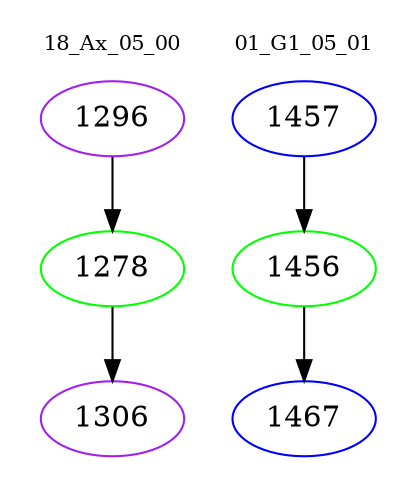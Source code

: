 digraph{
subgraph cluster_0 {
color = white
label = "18_Ax_05_00";
fontsize=10;
T0_1296 [label="1296", color="purple"]
T0_1296 -> T0_1278 [color="black"]
T0_1278 [label="1278", color="green"]
T0_1278 -> T0_1306 [color="black"]
T0_1306 [label="1306", color="purple"]
}
subgraph cluster_1 {
color = white
label = "01_G1_05_01";
fontsize=10;
T1_1457 [label="1457", color="blue"]
T1_1457 -> T1_1456 [color="black"]
T1_1456 [label="1456", color="green"]
T1_1456 -> T1_1467 [color="black"]
T1_1467 [label="1467", color="blue"]
}
}
